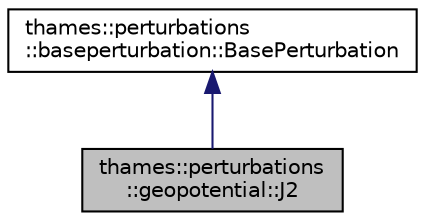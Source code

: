digraph "thames::perturbations::geopotential::J2"
{
 // LATEX_PDF_SIZE
  edge [fontname="Helvetica",fontsize="10",labelfontname="Helvetica",labelfontsize="10"];
  node [fontname="Helvetica",fontsize="10",shape=record];
  Node1 [label="thames::perturbations\l::geopotential::J2",height=0.2,width=0.4,color="black", fillcolor="grey75", style="filled", fontcolor="black",tooltip=" "];
  Node2 -> Node1 [dir="back",color="midnightblue",fontsize="10",style="solid",fontname="Helvetica"];
  Node2 [label="thames::perturbations\l::baseperturbation::BasePerturbation",height=0.2,width=0.4,color="black", fillcolor="white", style="filled",URL="$classthames_1_1perturbations_1_1baseperturbation_1_1BasePerturbation.html",tooltip=" "];
}
